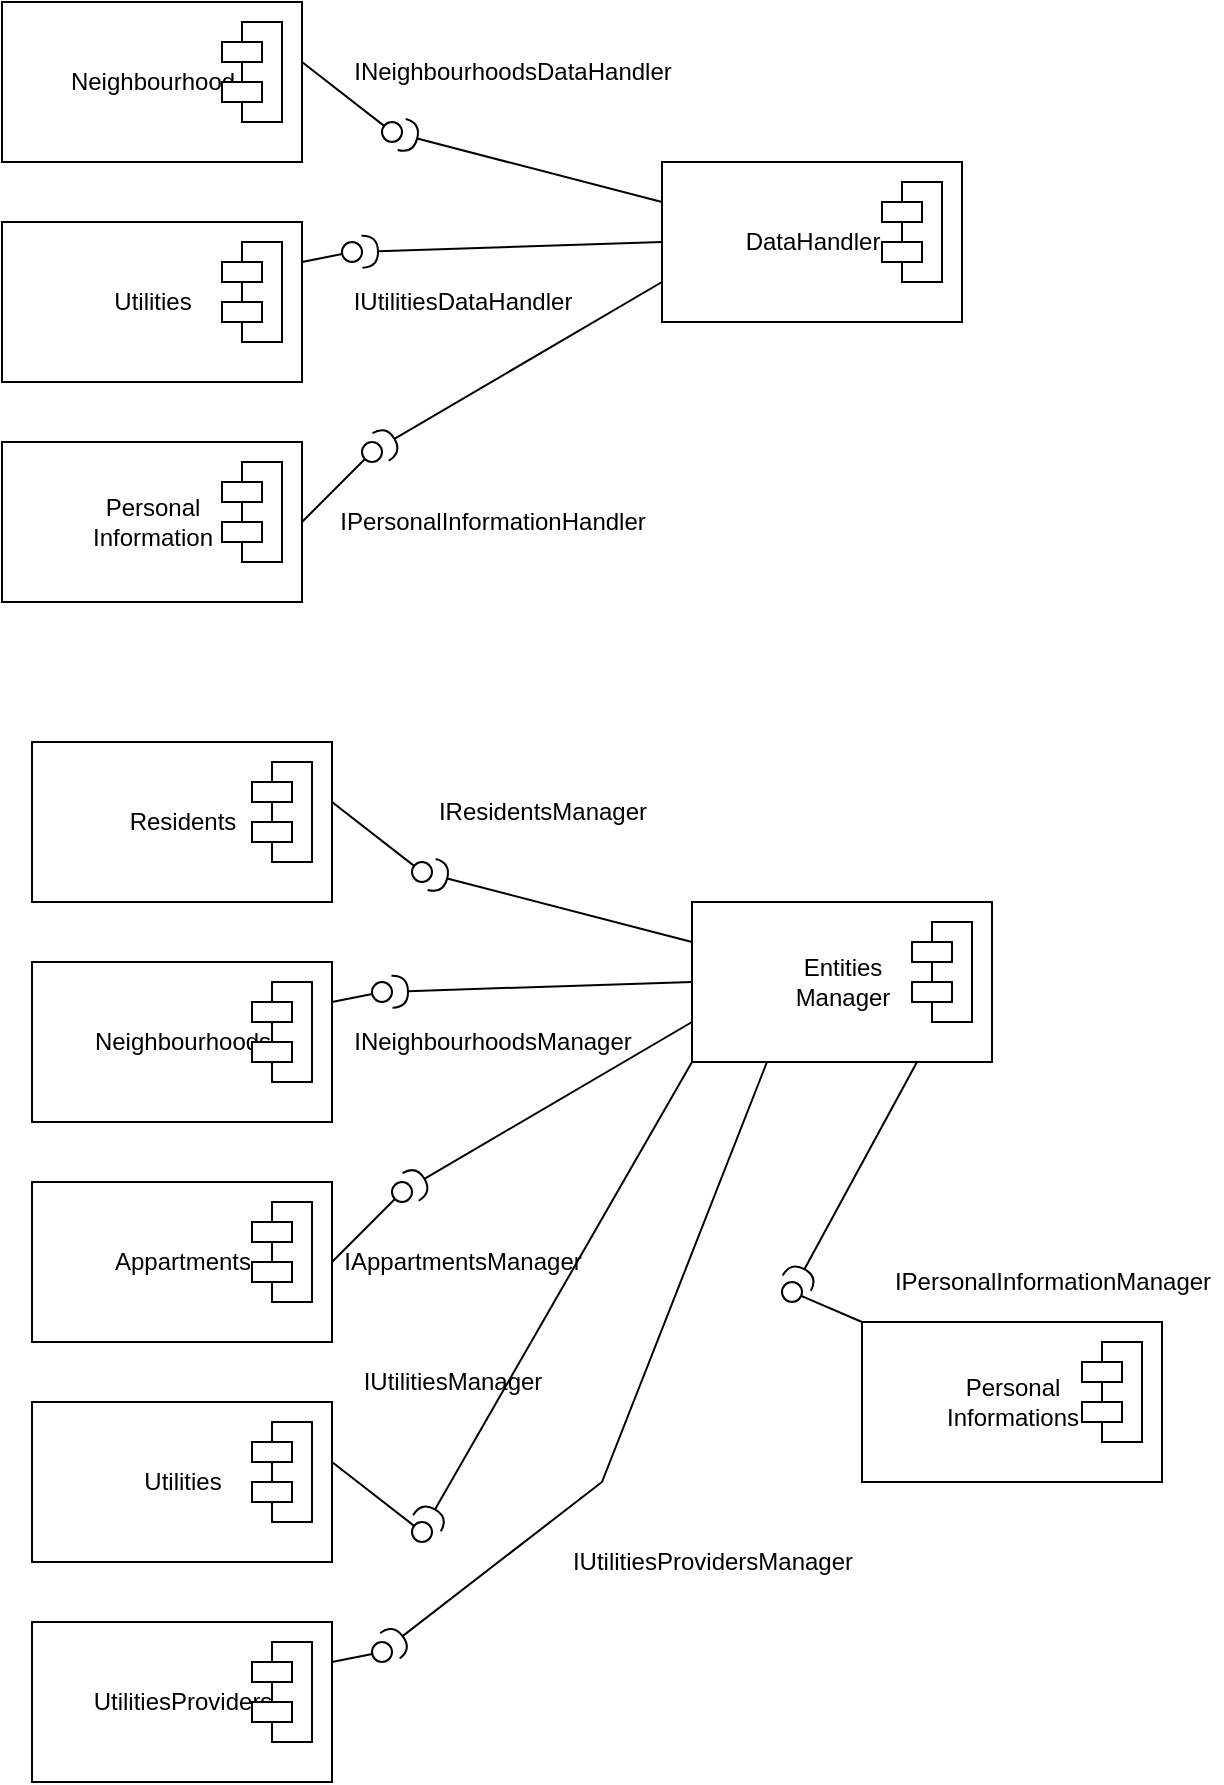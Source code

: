 <mxfile>
    <diagram id="rfVSy-NNrYeYPNJivH7j" name="Page-1">
        <mxGraphModel dx="751" dy="604" grid="1" gridSize="10" guides="1" tooltips="1" connect="1" arrows="1" fold="1" page="1" pageScale="1" pageWidth="850" pageHeight="1100" math="0" shadow="0">
            <root>
                <mxCell id="0"/>
                <mxCell id="1" parent="0"/>
                <mxCell id="6" value="DataHandler" style="html=1;" parent="1" vertex="1">
                    <mxGeometry x="350" y="170" width="150" height="80" as="geometry"/>
                </mxCell>
                <mxCell id="2" value="" style="shape=module;align=left;spacingLeft=20;align=center;verticalAlign=top;" parent="1" vertex="1">
                    <mxGeometry x="460" y="180" width="30" height="50" as="geometry"/>
                </mxCell>
                <mxCell id="10" value="" style="rounded=0;orthogonalLoop=1;jettySize=auto;html=1;endArrow=none;endFill=0;sketch=0;sourcePerimeterSpacing=0;targetPerimeterSpacing=0;exitX=1;exitY=0.5;exitDx=0;exitDy=0;" parent="1" target="12" edge="1">
                    <mxGeometry relative="1" as="geometry">
                        <mxPoint x="170.0" y="120" as="sourcePoint"/>
                    </mxGeometry>
                </mxCell>
                <mxCell id="11" value="" style="rounded=0;orthogonalLoop=1;jettySize=auto;html=1;endArrow=halfCircle;endFill=0;endSize=6;strokeWidth=1;sketch=0;exitX=0;exitY=0.25;exitDx=0;exitDy=0;" parent="1" source="6" target="12" edge="1">
                    <mxGeometry relative="1" as="geometry">
                        <mxPoint x="260" y="190.0" as="sourcePoint"/>
                        <mxPoint x="220" y="160" as="targetPoint"/>
                    </mxGeometry>
                </mxCell>
                <mxCell id="12" value="" style="ellipse;whiteSpace=wrap;html=1;align=center;aspect=fixed;resizable=0;points=[];outlineConnect=0;sketch=0;" parent="1" vertex="1">
                    <mxGeometry x="210" y="150" width="10" height="10" as="geometry"/>
                </mxCell>
                <mxCell id="13" value="Utilities" style="html=1;" parent="1" vertex="1">
                    <mxGeometry x="20" y="200" width="150" height="80" as="geometry"/>
                </mxCell>
                <mxCell id="14" value="Personal&lt;br&gt;Information" style="html=1;" parent="1" vertex="1">
                    <mxGeometry x="20" y="310" width="150" height="80" as="geometry"/>
                </mxCell>
                <mxCell id="15" value="Neighbourhood" style="html=1;" parent="1" vertex="1">
                    <mxGeometry x="20" y="90" width="150" height="80" as="geometry"/>
                </mxCell>
                <mxCell id="18" value="" style="shape=module;align=left;spacingLeft=20;align=center;verticalAlign=top;" parent="1" vertex="1">
                    <mxGeometry x="130" y="100" width="30" height="50" as="geometry"/>
                </mxCell>
                <mxCell id="19" value="" style="rounded=0;orthogonalLoop=1;jettySize=auto;html=1;endArrow=halfCircle;endFill=0;endSize=6;strokeWidth=1;sketch=0;exitX=0;exitY=0.5;exitDx=0;exitDy=0;" parent="1" source="6" target="23" edge="1">
                    <mxGeometry relative="1" as="geometry">
                        <mxPoint x="270" y="200" as="sourcePoint"/>
                        <mxPoint x="200" y="220" as="targetPoint"/>
                    </mxGeometry>
                </mxCell>
                <mxCell id="23" value="" style="ellipse;whiteSpace=wrap;html=1;align=center;aspect=fixed;resizable=0;points=[];outlineConnect=0;sketch=0;" parent="1" vertex="1">
                    <mxGeometry x="190" y="210" width="10" height="10" as="geometry"/>
                </mxCell>
                <mxCell id="24" value="" style="rounded=0;orthogonalLoop=1;jettySize=auto;html=1;endArrow=none;endFill=0;sketch=0;sourcePerimeterSpacing=0;exitX=1;exitY=0.25;exitDx=0;exitDy=0;" parent="1" source="13" target="23" edge="1">
                    <mxGeometry relative="1" as="geometry">
                        <mxPoint x="170.0" y="220" as="sourcePoint"/>
                        <mxPoint x="190" y="220" as="targetPoint"/>
                    </mxGeometry>
                </mxCell>
                <mxCell id="26" value="" style="rounded=0;orthogonalLoop=1;jettySize=auto;html=1;endArrow=halfCircle;endFill=0;endSize=6;strokeWidth=1;sketch=0;exitX=0;exitY=0.75;exitDx=0;exitDy=0;" parent="1" source="6" target="30" edge="1">
                    <mxGeometry relative="1" as="geometry">
                        <mxPoint x="270" y="210" as="sourcePoint"/>
                        <mxPoint x="210" y="310" as="targetPoint"/>
                    </mxGeometry>
                </mxCell>
                <mxCell id="30" value="" style="ellipse;whiteSpace=wrap;html=1;align=center;aspect=fixed;resizable=0;points=[];outlineConnect=0;sketch=0;" parent="1" vertex="1">
                    <mxGeometry x="200" y="310" width="10" height="10" as="geometry"/>
                </mxCell>
                <mxCell id="31" value="" style="rounded=0;orthogonalLoop=1;jettySize=auto;html=1;endArrow=none;endFill=0;sketch=0;sourcePerimeterSpacing=0;exitX=1;exitY=0.5;exitDx=0;exitDy=0;" parent="1" source="14" target="30" edge="1">
                    <mxGeometry relative="1" as="geometry">
                        <mxPoint x="175" y="440" as="sourcePoint"/>
                        <mxPoint x="205" y="320" as="targetPoint"/>
                    </mxGeometry>
                </mxCell>
                <mxCell id="32" value="IPersonalInformationHandler" style="text;html=1;align=center;verticalAlign=middle;resizable=0;points=[];autosize=1;strokeColor=none;fillColor=none;" parent="1" vertex="1">
                    <mxGeometry x="180" y="340" width="170" height="20" as="geometry"/>
                </mxCell>
                <mxCell id="33" value="IUtilitiesDataHandler" style="text;html=1;align=center;verticalAlign=middle;resizable=0;points=[];autosize=1;strokeColor=none;fillColor=none;" parent="1" vertex="1">
                    <mxGeometry x="190" y="230" width="120" height="20" as="geometry"/>
                </mxCell>
                <mxCell id="34" value="INeighbourhoodsDataHandler" style="text;html=1;align=center;verticalAlign=middle;resizable=0;points=[];autosize=1;strokeColor=none;fillColor=none;" parent="1" vertex="1">
                    <mxGeometry x="190" y="115" width="170" height="20" as="geometry"/>
                </mxCell>
                <mxCell id="35" value="" style="shape=module;align=left;spacingLeft=20;align=center;verticalAlign=top;" parent="1" vertex="1">
                    <mxGeometry x="130" y="210" width="30" height="50" as="geometry"/>
                </mxCell>
                <mxCell id="36" value="" style="shape=module;align=left;spacingLeft=20;align=center;verticalAlign=top;" parent="1" vertex="1">
                    <mxGeometry x="130" y="320" width="30" height="50" as="geometry"/>
                </mxCell>
                <mxCell id="37" value="Entities&lt;br&gt;Manager" style="html=1;" parent="1" vertex="1">
                    <mxGeometry x="365" y="540" width="150" height="80" as="geometry"/>
                </mxCell>
                <mxCell id="38" value="" style="shape=module;align=left;spacingLeft=20;align=center;verticalAlign=top;" parent="1" vertex="1">
                    <mxGeometry x="475" y="550" width="30" height="50" as="geometry"/>
                </mxCell>
                <mxCell id="39" value="" style="rounded=0;orthogonalLoop=1;jettySize=auto;html=1;endArrow=none;endFill=0;sketch=0;sourcePerimeterSpacing=0;targetPerimeterSpacing=0;exitX=1;exitY=0.5;exitDx=0;exitDy=0;" parent="1" target="41" edge="1">
                    <mxGeometry relative="1" as="geometry">
                        <mxPoint x="185" y="490" as="sourcePoint"/>
                    </mxGeometry>
                </mxCell>
                <mxCell id="40" value="" style="rounded=0;orthogonalLoop=1;jettySize=auto;html=1;endArrow=halfCircle;endFill=0;endSize=6;strokeWidth=1;sketch=0;exitX=0;exitY=0.25;exitDx=0;exitDy=0;" parent="1" source="37" target="41" edge="1">
                    <mxGeometry relative="1" as="geometry">
                        <mxPoint x="275" y="560" as="sourcePoint"/>
                        <mxPoint x="235" y="530" as="targetPoint"/>
                    </mxGeometry>
                </mxCell>
                <mxCell id="41" value="" style="ellipse;whiteSpace=wrap;html=1;align=center;aspect=fixed;resizable=0;points=[];outlineConnect=0;sketch=0;" parent="1" vertex="1">
                    <mxGeometry x="225" y="520" width="10" height="10" as="geometry"/>
                </mxCell>
                <mxCell id="42" value="Neighbourhoods" style="html=1;" parent="1" vertex="1">
                    <mxGeometry x="35" y="570" width="150" height="80" as="geometry"/>
                </mxCell>
                <mxCell id="43" value="Appartments" style="html=1;" parent="1" vertex="1">
                    <mxGeometry x="35" y="680" width="150" height="80" as="geometry"/>
                </mxCell>
                <mxCell id="44" value="Residents" style="html=1;" parent="1" vertex="1">
                    <mxGeometry x="35" y="460" width="150" height="80" as="geometry"/>
                </mxCell>
                <mxCell id="45" value="" style="shape=module;align=left;spacingLeft=20;align=center;verticalAlign=top;" parent="1" vertex="1">
                    <mxGeometry x="145" y="470" width="30" height="50" as="geometry"/>
                </mxCell>
                <mxCell id="46" value="" style="rounded=0;orthogonalLoop=1;jettySize=auto;html=1;endArrow=halfCircle;endFill=0;endSize=6;strokeWidth=1;sketch=0;exitX=0;exitY=0.5;exitDx=0;exitDy=0;" parent="1" source="37" target="47" edge="1">
                    <mxGeometry relative="1" as="geometry">
                        <mxPoint x="285" y="570" as="sourcePoint"/>
                        <mxPoint x="215" y="590" as="targetPoint"/>
                    </mxGeometry>
                </mxCell>
                <mxCell id="47" value="" style="ellipse;whiteSpace=wrap;html=1;align=center;aspect=fixed;resizable=0;points=[];outlineConnect=0;sketch=0;" parent="1" vertex="1">
                    <mxGeometry x="205" y="580" width="10" height="10" as="geometry"/>
                </mxCell>
                <mxCell id="48" value="" style="rounded=0;orthogonalLoop=1;jettySize=auto;html=1;endArrow=none;endFill=0;sketch=0;sourcePerimeterSpacing=0;exitX=1;exitY=0.25;exitDx=0;exitDy=0;" parent="1" source="42" target="47" edge="1">
                    <mxGeometry relative="1" as="geometry">
                        <mxPoint x="185.0" y="590" as="sourcePoint"/>
                        <mxPoint x="205" y="590" as="targetPoint"/>
                    </mxGeometry>
                </mxCell>
                <mxCell id="49" value="" style="rounded=0;orthogonalLoop=1;jettySize=auto;html=1;endArrow=halfCircle;endFill=0;endSize=6;strokeWidth=1;sketch=0;exitX=0;exitY=0.75;exitDx=0;exitDy=0;" parent="1" source="37" target="50" edge="1">
                    <mxGeometry relative="1" as="geometry">
                        <mxPoint x="285" y="580" as="sourcePoint"/>
                        <mxPoint x="225" y="680" as="targetPoint"/>
                    </mxGeometry>
                </mxCell>
                <mxCell id="50" value="" style="ellipse;whiteSpace=wrap;html=1;align=center;aspect=fixed;resizable=0;points=[];outlineConnect=0;sketch=0;" parent="1" vertex="1">
                    <mxGeometry x="215" y="680" width="10" height="10" as="geometry"/>
                </mxCell>
                <mxCell id="51" value="" style="rounded=0;orthogonalLoop=1;jettySize=auto;html=1;endArrow=none;endFill=0;sketch=0;sourcePerimeterSpacing=0;exitX=1;exitY=0.5;exitDx=0;exitDy=0;" parent="1" source="43" target="50" edge="1">
                    <mxGeometry relative="1" as="geometry">
                        <mxPoint x="190" y="810" as="sourcePoint"/>
                        <mxPoint x="220" y="690" as="targetPoint"/>
                    </mxGeometry>
                </mxCell>
                <mxCell id="52" value="IAppartmentsManager" style="text;html=1;align=center;verticalAlign=middle;resizable=0;points=[];autosize=1;strokeColor=none;fillColor=none;" parent="1" vertex="1">
                    <mxGeometry x="185" y="710" width="130" height="20" as="geometry"/>
                </mxCell>
                <mxCell id="53" value="INeighbourhoodsManager" style="text;html=1;align=center;verticalAlign=middle;resizable=0;points=[];autosize=1;strokeColor=none;fillColor=none;" parent="1" vertex="1">
                    <mxGeometry x="190" y="600" width="150" height="20" as="geometry"/>
                </mxCell>
                <mxCell id="54" value="IResidentsManager" style="text;html=1;align=center;verticalAlign=middle;resizable=0;points=[];autosize=1;strokeColor=none;fillColor=none;" parent="1" vertex="1">
                    <mxGeometry x="230" y="485" width="120" height="20" as="geometry"/>
                </mxCell>
                <mxCell id="55" value="" style="shape=module;align=left;spacingLeft=20;align=center;verticalAlign=top;" parent="1" vertex="1">
                    <mxGeometry x="145" y="580" width="30" height="50" as="geometry"/>
                </mxCell>
                <mxCell id="56" value="" style="shape=module;align=left;spacingLeft=20;align=center;verticalAlign=top;" parent="1" vertex="1">
                    <mxGeometry x="145" y="690" width="30" height="50" as="geometry"/>
                </mxCell>
                <mxCell id="59" value="" style="rounded=0;orthogonalLoop=1;jettySize=auto;html=1;endArrow=none;endFill=0;sketch=0;sourcePerimeterSpacing=0;targetPerimeterSpacing=0;exitX=1;exitY=0.5;exitDx=0;exitDy=0;" parent="1" target="61" edge="1">
                    <mxGeometry relative="1" as="geometry">
                        <mxPoint x="185" y="820" as="sourcePoint"/>
                    </mxGeometry>
                </mxCell>
                <mxCell id="60" value="" style="rounded=0;orthogonalLoop=1;jettySize=auto;html=1;endArrow=halfCircle;endFill=0;endSize=6;strokeWidth=1;sketch=0;exitX=0;exitY=1;exitDx=0;exitDy=0;" parent="1" source="37" target="61" edge="1">
                    <mxGeometry relative="1" as="geometry">
                        <mxPoint x="275" y="890" as="sourcePoint"/>
                        <mxPoint x="235" y="860" as="targetPoint"/>
                    </mxGeometry>
                </mxCell>
                <mxCell id="61" value="" style="ellipse;whiteSpace=wrap;html=1;align=center;aspect=fixed;resizable=0;points=[];outlineConnect=0;sketch=0;" parent="1" vertex="1">
                    <mxGeometry x="225" y="850" width="10" height="10" as="geometry"/>
                </mxCell>
                <mxCell id="62" value="UtilitiesProviders" style="html=1;" parent="1" vertex="1">
                    <mxGeometry x="35" y="900" width="150" height="80" as="geometry"/>
                </mxCell>
                <mxCell id="64" value="Utilities" style="html=1;" parent="1" vertex="1">
                    <mxGeometry x="35" y="790" width="150" height="80" as="geometry"/>
                </mxCell>
                <mxCell id="65" value="" style="shape=module;align=left;spacingLeft=20;align=center;verticalAlign=top;" parent="1" vertex="1">
                    <mxGeometry x="145" y="800" width="30" height="50" as="geometry"/>
                </mxCell>
                <mxCell id="66" value="" style="rounded=0;orthogonalLoop=1;jettySize=auto;html=1;endArrow=halfCircle;endFill=0;endSize=6;strokeWidth=1;sketch=0;exitX=0.25;exitY=1;exitDx=0;exitDy=0;" parent="1" source="37" target="67" edge="1">
                    <mxGeometry relative="1" as="geometry">
                        <mxPoint x="390" y="660" as="sourcePoint"/>
                        <mxPoint x="215" y="920" as="targetPoint"/>
                        <Array as="points">
                            <mxPoint x="320" y="830"/>
                        </Array>
                    </mxGeometry>
                </mxCell>
                <mxCell id="67" value="" style="ellipse;whiteSpace=wrap;html=1;align=center;aspect=fixed;resizable=0;points=[];outlineConnect=0;sketch=0;" parent="1" vertex="1">
                    <mxGeometry x="205" y="910" width="10" height="10" as="geometry"/>
                </mxCell>
                <mxCell id="68" value="" style="rounded=0;orthogonalLoop=1;jettySize=auto;html=1;endArrow=none;endFill=0;sketch=0;sourcePerimeterSpacing=0;exitX=1;exitY=0.25;exitDx=0;exitDy=0;" parent="1" source="62" target="67" edge="1">
                    <mxGeometry relative="1" as="geometry">
                        <mxPoint x="185.0" y="920" as="sourcePoint"/>
                        <mxPoint x="205" y="920" as="targetPoint"/>
                    </mxGeometry>
                </mxCell>
                <mxCell id="73" value="IUtilitiesProvidersManager" style="text;html=1;align=center;verticalAlign=middle;resizable=0;points=[];autosize=1;strokeColor=none;fillColor=none;" parent="1" vertex="1">
                    <mxGeometry x="295" y="860" width="160" height="20" as="geometry"/>
                </mxCell>
                <mxCell id="74" value="IUtilitiesManager" style="text;html=1;align=center;verticalAlign=middle;resizable=0;points=[];autosize=1;strokeColor=none;fillColor=none;" parent="1" vertex="1">
                    <mxGeometry x="195" y="770" width="100" height="20" as="geometry"/>
                </mxCell>
                <mxCell id="75" value="" style="shape=module;align=left;spacingLeft=20;align=center;verticalAlign=top;" parent="1" vertex="1">
                    <mxGeometry x="145" y="910" width="30" height="50" as="geometry"/>
                </mxCell>
                <mxCell id="83" value="Personal&lt;br&gt;Informations" style="html=1;" parent="1" vertex="1">
                    <mxGeometry x="450" y="750" width="150" height="80" as="geometry"/>
                </mxCell>
                <mxCell id="87" value="" style="rounded=0;orthogonalLoop=1;jettySize=auto;html=1;endArrow=halfCircle;endFill=0;endSize=6;strokeWidth=1;sketch=0;exitX=0.75;exitY=1;exitDx=0;exitDy=0;" parent="1" source="37" target="88" edge="1">
                    <mxGeometry relative="1" as="geometry">
                        <mxPoint x="700" y="750" as="sourcePoint"/>
                        <mxPoint x="420" y="720" as="targetPoint"/>
                    </mxGeometry>
                </mxCell>
                <mxCell id="88" value="" style="ellipse;whiteSpace=wrap;html=1;align=center;aspect=fixed;resizable=0;points=[];outlineConnect=0;sketch=0;" parent="1" vertex="1">
                    <mxGeometry x="410" y="730" width="10" height="10" as="geometry"/>
                </mxCell>
                <mxCell id="89" value="" style="rounded=0;orthogonalLoop=1;jettySize=auto;html=1;endArrow=none;endFill=0;sketch=0;sourcePerimeterSpacing=0;exitX=0;exitY=0;exitDx=0;exitDy=0;" parent="1" source="83" target="88" edge="1">
                    <mxGeometry relative="1" as="geometry">
                        <mxPoint x="600" y="770" as="sourcePoint"/>
                        <mxPoint x="620" y="770" as="targetPoint"/>
                    </mxGeometry>
                </mxCell>
                <mxCell id="96" value="" style="shape=module;align=left;spacingLeft=20;align=center;verticalAlign=top;" parent="1" vertex="1">
                    <mxGeometry x="560" y="760" width="30" height="50" as="geometry"/>
                </mxCell>
                <mxCell id="99" value="IPersonalInformationManager" style="text;html=1;align=center;verticalAlign=middle;resizable=0;points=[];autosize=1;strokeColor=none;fillColor=none;" parent="1" vertex="1">
                    <mxGeometry x="460" y="720" width="170" height="20" as="geometry"/>
                </mxCell>
            </root>
        </mxGraphModel>
    </diagram>
</mxfile>